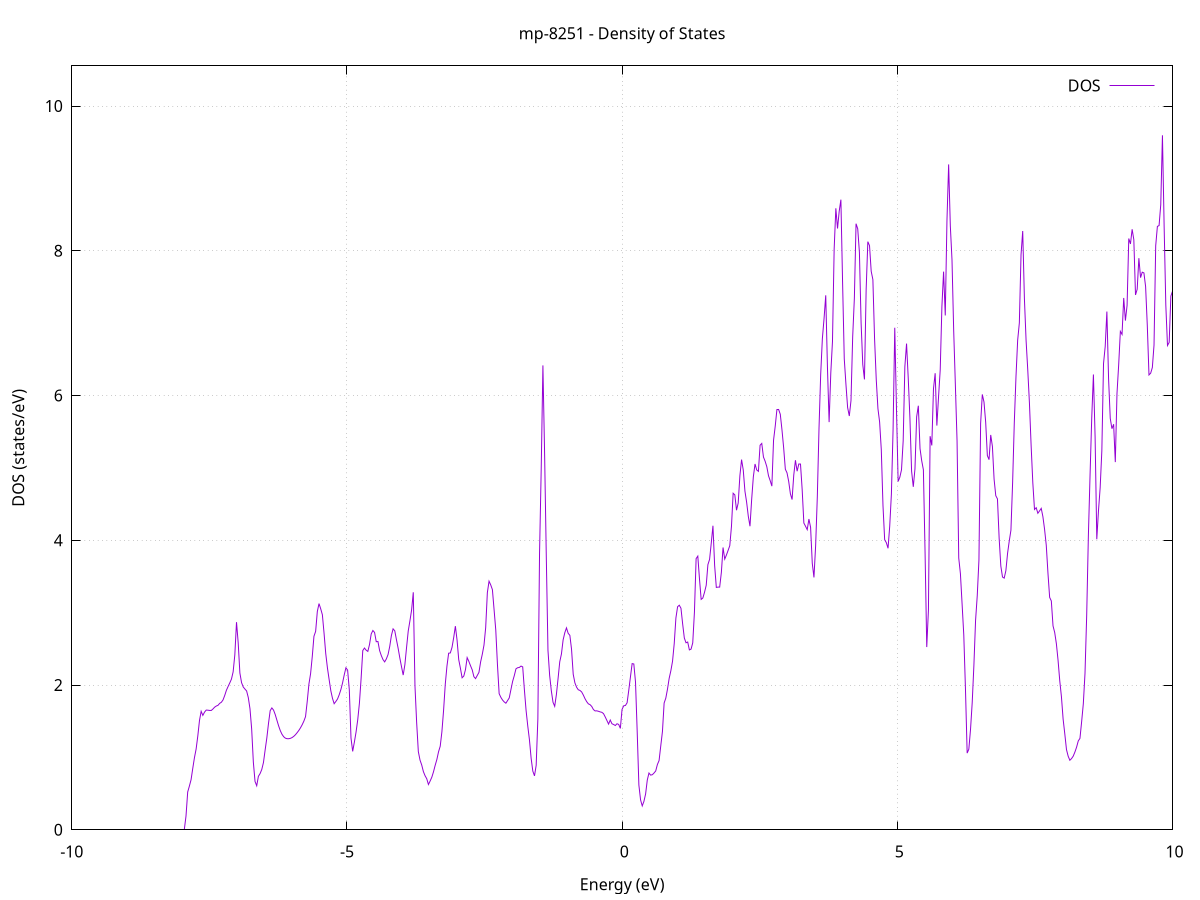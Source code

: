 set title 'mp-8251 - Density of States'
set xlabel 'Energy (eV)'
set ylabel 'DOS (states/eV)'
set grid
set xrange [-10:10]
set yrange [0:10.555]
set xzeroaxis lt -1
set terminal png size 800,600
set output 'mp-8251_dos_gnuplot.png'
plot '-' using 1:2 with lines title 'DOS'
-33.161100 0.000000
-33.130500 0.000000
-33.099900 0.000000
-33.069300 0.000000
-33.038700 0.000000
-33.008100 0.000000
-32.977500 0.000000
-32.946900 0.000000
-32.916400 0.000000
-32.885800 0.000000
-32.855200 0.000000
-32.824600 0.000000
-32.794000 0.000000
-32.763400 0.000000
-32.732800 0.000000
-32.702200 0.000000
-32.671600 0.000000
-32.641100 0.000000
-32.610500 0.000000
-32.579900 0.000000
-32.549300 0.000000
-32.518700 0.000000
-32.488100 0.000000
-32.457500 0.000000
-32.426900 0.000000
-32.396300 0.000000
-32.365700 0.000000
-32.335200 0.000000
-32.304600 0.000000
-32.274000 0.000000
-32.243400 0.000000
-32.212800 0.000000
-32.182200 0.000000
-32.151600 0.000000
-32.121000 0.000000
-32.090400 0.000000
-32.059900 0.000000
-32.029300 0.000000
-31.998700 0.000000
-31.968100 0.000000
-31.937500 0.000000
-31.906900 0.000000
-31.876300 0.000000
-31.845700 0.000000
-31.815100 0.000000
-31.784500 0.000000
-31.754000 0.000000
-31.723400 0.000000
-31.692800 0.000000
-31.662200 0.000000
-31.631600 0.000000
-31.601000 0.000000
-31.570400 0.000000
-31.539800 0.000000
-31.509200 0.000000
-31.478600 0.000000
-31.448100 0.000000
-31.417500 0.000000
-31.386900 0.000000
-31.356300 0.000000
-31.325700 0.000000
-31.295100 0.000000
-31.264500 0.000000
-31.233900 0.000000
-31.203300 0.000000
-31.172800 0.000000
-31.142200 0.000000
-31.111600 0.000000
-31.081000 0.000000
-31.050400 0.000000
-31.019800 0.000000
-30.989200 0.000000
-30.958600 0.000000
-30.928000 0.000000
-30.897400 0.000000
-30.866900 0.000000
-30.836300 0.000000
-30.805700 0.000000
-30.775100 0.000000
-30.744500 0.000000
-30.713900 0.000000
-30.683300 0.000000
-30.652700 0.000000
-30.622100 0.000000
-30.591600 0.000000
-30.561000 0.000000
-30.530400 0.000000
-30.499800 0.000000
-30.469200 0.000000
-30.438600 0.000000
-30.408000 0.000000
-30.377400 84.306200
-30.346800 0.000000
-30.316200 66.960200
-30.285700 0.000000
-30.255100 0.000000
-30.224500 0.000000
-30.193900 0.000000
-30.163300 0.000000
-30.132700 0.000000
-30.102100 0.000000
-30.071500 0.000000
-30.040900 0.000000
-30.010300 0.000000
-29.979800 0.000000
-29.949200 0.000000
-29.918600 0.000000
-29.888000 0.000000
-29.857400 0.000000
-29.826800 0.000000
-29.796200 0.000000
-29.765600 0.000000
-29.735000 0.000000
-29.704500 0.000000
-29.673900 0.000000
-29.643300 0.000000
-29.612700 0.000000
-29.582100 0.000000
-29.551500 0.000000
-29.520900 0.000000
-29.490300 0.000000
-29.459700 0.000000
-29.429100 0.000000
-29.398600 0.000000
-29.368000 0.000000
-29.337400 0.000000
-29.306800 0.000000
-29.276200 0.000000
-29.245600 0.000000
-29.215000 0.000000
-29.184400 0.000000
-29.153800 0.000000
-29.123300 0.000000
-29.092700 0.000000
-29.062100 0.000000
-29.031500 0.000000
-29.000900 0.000000
-28.970300 0.000000
-28.939700 0.000000
-28.909100 0.000000
-28.878500 0.000000
-28.847900 0.000000
-28.817400 0.000000
-28.786800 0.000000
-28.756200 0.000000
-28.725600 0.000000
-28.695000 0.000000
-28.664400 0.000000
-28.633800 0.000000
-28.603200 0.000000
-28.572600 0.000000
-28.542000 0.000000
-28.511500 0.000000
-28.480900 0.000000
-28.450300 0.000000
-28.419700 0.000000
-28.389100 0.000000
-28.358500 0.000000
-28.327900 0.000000
-28.297300 0.000000
-28.266700 0.000000
-28.236200 0.000000
-28.205600 0.000000
-28.175000 0.000000
-28.144400 0.000000
-28.113800 0.000000
-28.083200 0.000000
-28.052600 0.000000
-28.022000 0.000000
-27.991400 0.000000
-27.960800 0.000000
-27.930300 0.000000
-27.899700 0.000000
-27.869100 0.000000
-27.838500 0.000000
-27.807900 0.000000
-27.777300 0.000000
-27.746700 0.000000
-27.716100 0.000000
-27.685500 0.000000
-27.655000 0.000000
-27.624400 0.000000
-27.593800 0.000000
-27.563200 0.000000
-27.532600 0.000000
-27.502000 0.000000
-27.471400 0.000000
-27.440800 0.000000
-27.410200 0.000000
-27.379600 0.000000
-27.349100 0.000000
-27.318500 0.000000
-27.287900 0.000000
-27.257300 0.000000
-27.226700 0.000000
-27.196100 0.000000
-27.165500 0.000000
-27.134900 0.000000
-27.104300 0.000000
-27.073700 0.000000
-27.043200 0.000000
-27.012600 0.000000
-26.982000 0.000000
-26.951400 0.000000
-26.920800 0.000000
-26.890200 0.000000
-26.859600 0.000000
-26.829000 0.000000
-26.798400 0.000000
-26.767900 0.000000
-26.737300 0.000000
-26.706700 0.000000
-26.676100 0.000000
-26.645500 0.000000
-26.614900 0.000000
-26.584300 0.000000
-26.553700 0.000000
-26.523100 0.000000
-26.492500 0.000000
-26.462000 0.000000
-26.431400 0.000000
-26.400800 0.000000
-26.370200 0.000000
-26.339600 0.000000
-26.309000 0.000000
-26.278400 0.000000
-26.247800 0.000000
-26.217200 0.000000
-26.186700 0.000000
-26.156100 0.000000
-26.125500 0.000000
-26.094900 0.000000
-26.064300 0.000000
-26.033700 0.000000
-26.003100 0.000000
-25.972500 0.000000
-25.941900 0.000000
-25.911300 0.000000
-25.880800 0.000000
-25.850200 0.000000
-25.819600 0.000000
-25.789000 0.000000
-25.758400 0.000000
-25.727800 0.000000
-25.697200 0.000000
-25.666600 0.000000
-25.636000 0.000000
-25.605400 0.000000
-25.574900 0.000000
-25.544300 0.000000
-25.513700 0.000000
-25.483100 0.000000
-25.452500 0.000000
-25.421900 0.000000
-25.391300 0.000000
-25.360700 0.000000
-25.330100 0.000000
-25.299600 0.000000
-25.269000 0.000000
-25.238400 0.000000
-25.207800 0.000000
-25.177200 0.000000
-25.146600 0.000000
-25.116000 0.000000
-25.085400 0.000000
-25.054800 0.000000
-25.024200 0.000000
-24.993700 0.000000
-24.963100 0.000000
-24.932500 0.000000
-24.901900 0.000000
-24.871300 0.000000
-24.840700 0.000000
-24.810100 0.000000
-24.779500 0.000000
-24.748900 0.000000
-24.718400 0.000000
-24.687800 0.000000
-24.657200 0.000000
-24.626600 0.000000
-24.596000 0.000000
-24.565400 0.000000
-24.534800 0.000000
-24.504200 0.000000
-24.473600 0.000000
-24.443000 0.000000
-24.412500 0.000000
-24.381900 0.000000
-24.351300 0.000000
-24.320700 0.000000
-24.290100 0.000000
-24.259500 0.000000
-24.228900 0.000000
-24.198300 0.000000
-24.167700 0.000000
-24.137100 0.000000
-24.106600 0.000000
-24.076000 0.000000
-24.045400 0.000000
-24.014800 0.000000
-23.984200 0.000000
-23.953600 0.000000
-23.923000 0.000000
-23.892400 0.000000
-23.861800 0.000000
-23.831300 0.000000
-23.800700 0.000000
-23.770100 0.000000
-23.739500 0.000000
-23.708900 0.000000
-23.678300 0.000000
-23.647700 0.000000
-23.617100 0.000000
-23.586500 0.000000
-23.555900 0.000000
-23.525400 0.000000
-23.494800 0.000000
-23.464200 0.000000
-23.433600 0.000000
-23.403000 0.000000
-23.372400 0.000000
-23.341800 0.000000
-23.311200 0.000000
-23.280600 0.000000
-23.250000 0.000000
-23.219500 0.000000
-23.188900 0.000000
-23.158300 0.000000
-23.127700 0.000000
-23.097100 0.000000
-23.066500 0.000000
-23.035900 0.000000
-23.005300 0.000000
-22.974700 0.000000
-22.944200 0.000000
-22.913600 0.000000
-22.883000 0.000000
-22.852400 0.000000
-22.821800 0.000000
-22.791200 0.000000
-22.760600 0.000000
-22.730000 0.000000
-22.699400 0.000000
-22.668800 0.000000
-22.638300 0.000000
-22.607700 0.000000
-22.577100 0.000000
-22.546500 0.000000
-22.515900 0.000000
-22.485300 0.000000
-22.454700 0.000000
-22.424100 0.000000
-22.393500 0.000000
-22.363000 0.000000
-22.332400 0.000000
-22.301800 0.000000
-22.271200 0.000000
-22.240600 0.000000
-22.210000 0.000000
-22.179400 0.000000
-22.148800 0.000000
-22.118200 0.000000
-22.087600 0.000000
-22.057100 0.000000
-22.026500 0.000000
-21.995900 0.000000
-21.965300 0.000000
-21.934700 0.000000
-21.904100 0.000000
-21.873500 0.000000
-21.842900 0.000000
-21.812300 0.000000
-21.781700 0.000000
-21.751200 0.000000
-21.720600 0.000000
-21.690000 0.000000
-21.659400 0.000000
-21.628800 0.000000
-21.598200 0.000000
-21.567600 0.000000
-21.537000 0.000000
-21.506400 0.000000
-21.475900 0.000000
-21.445300 0.000000
-21.414700 0.000000
-21.384100 0.000000
-21.353500 0.000000
-21.322900 0.000000
-21.292300 0.000000
-21.261700 0.000000
-21.231100 0.000000
-21.200500 0.000000
-21.170000 0.000000
-21.139400 0.000000
-21.108800 0.000000
-21.078200 0.000000
-21.047600 0.000000
-21.017000 0.000000
-20.986400 0.000000
-20.955800 0.000000
-20.925200 0.000000
-20.894700 0.000000
-20.864100 0.000000
-20.833500 0.000000
-20.802900 0.000000
-20.772300 0.000000
-20.741700 0.000000
-20.711100 0.000000
-20.680500 0.000000
-20.649900 0.000000
-20.619300 0.000000
-20.588800 0.000000
-20.558200 0.000000
-20.527600 0.000000
-20.497000 0.000000
-20.466400 0.000000
-20.435800 0.000000
-20.405200 0.000000
-20.374600 0.000000
-20.344000 0.000000
-20.313400 0.000000
-20.282900 0.000000
-20.252300 0.000000
-20.221700 0.000000
-20.191100 0.000000
-20.160500 0.000000
-20.129900 0.000000
-20.099300 0.000000
-20.068700 0.000000
-20.038100 0.000000
-20.007600 0.000000
-19.977000 0.000000
-19.946400 0.000000
-19.915800 0.000000
-19.885200 0.000000
-19.854600 0.000000
-19.824000 0.000000
-19.793400 0.000000
-19.762800 0.000000
-19.732200 0.000000
-19.701700 0.000000
-19.671100 0.000000
-19.640500 0.000000
-19.609900 0.000000
-19.579300 0.000000
-19.548700 0.000000
-19.518100 0.000000
-19.487500 0.000000
-19.456900 0.000000
-19.426400 0.000000
-19.395800 0.000000
-19.365200 0.000000
-19.334600 0.000000
-19.304000 0.000000
-19.273400 0.000000
-19.242800 0.000000
-19.212200 0.000000
-19.181600 0.000000
-19.151000 0.000000
-19.120500 0.000000
-19.089900 0.000000
-19.059300 0.000000
-19.028700 0.000000
-18.998100 0.000000
-18.967500 0.000000
-18.936900 0.000000
-18.906300 0.000000
-18.875700 0.000000
-18.845100 0.000000
-18.814600 0.000000
-18.784000 0.000000
-18.753400 0.000000
-18.722800 0.000000
-18.692200 0.000000
-18.661600 0.000000
-18.631000 0.000000
-18.600400 0.000000
-18.569800 0.000000
-18.539300 0.000000
-18.508700 0.000000
-18.478100 0.000000
-18.447500 0.000000
-18.416900 0.000000
-18.386300 0.000000
-18.355700 0.000000
-18.325100 0.000000
-18.294500 0.000000
-18.263900 0.000000
-18.233400 0.000000
-18.202800 0.000000
-18.172200 0.000000
-18.141600 0.000000
-18.111000 0.000000
-18.080400 0.000000
-18.049800 0.000000
-18.019200 0.000000
-17.988600 0.000000
-17.958100 0.000000
-17.927500 0.000000
-17.896900 0.000000
-17.866300 0.000000
-17.835700 0.000000
-17.805100 0.000000
-17.774500 0.000000
-17.743900 0.000000
-17.713300 0.000000
-17.682700 0.000000
-17.652200 0.000000
-17.621600 0.000000
-17.591000 0.000000
-17.560400 0.000000
-17.529800 0.000000
-17.499200 0.000000
-17.468600 0.000000
-17.438000 0.000000
-17.407400 0.000000
-17.376800 0.000000
-17.346300 0.000000
-17.315700 0.000000
-17.285100 0.000000
-17.254500 0.000000
-17.223900 0.000000
-17.193300 0.000000
-17.162700 0.000000
-17.132100 0.000000
-17.101500 0.000000
-17.071000 0.000000
-17.040400 0.000000
-17.009800 0.000000
-16.979200 0.000000
-16.948600 0.000000
-16.918000 0.000000
-16.887400 0.000000
-16.856800 0.000000
-16.826200 0.000000
-16.795600 0.000000
-16.765100 0.000000
-16.734500 0.000000
-16.703900 0.000000
-16.673300 0.000000
-16.642700 0.000000
-16.612100 0.000000
-16.581500 0.000000
-16.550900 0.000000
-16.520300 0.000000
-16.489800 0.000000
-16.459200 0.000000
-16.428600 0.000000
-16.398000 0.000000
-16.367400 0.000000
-16.336800 0.000000
-16.306200 0.000000
-16.275600 0.000000
-16.245000 0.000000
-16.214400 0.000000
-16.183900 0.000000
-16.153300 0.000000
-16.122700 0.000000
-16.092100 0.000000
-16.061500 0.000000
-16.030900 0.000000
-16.000300 0.000000
-15.969700 0.000000
-15.939100 0.000000
-15.908500 0.000000
-15.878000 0.000000
-15.847400 0.000000
-15.816800 0.000000
-15.786200 0.000000
-15.755600 0.000000
-15.725000 0.000000
-15.694400 0.000000
-15.663800 0.000000
-15.633200 0.000000
-15.602700 0.000000
-15.572100 0.000000
-15.541500 0.000000
-15.510900 0.000000
-15.480300 0.000000
-15.449700 0.000000
-15.419100 0.000000
-15.388500 0.000000
-15.357900 0.000000
-15.327300 0.000000
-15.296800 0.000000
-15.266200 0.000000
-15.235600 0.000000
-15.205000 0.000000
-15.174400 0.000000
-15.143800 0.000000
-15.113200 0.000000
-15.082600 0.000000
-15.052000 0.000000
-15.021500 0.000000
-14.990900 0.000000
-14.960300 0.000000
-14.929700 0.000000
-14.899100 0.000000
-14.868500 0.000000
-14.837900 0.000000
-14.807300 0.000000
-14.776700 0.000000
-14.746100 0.000000
-14.715600 0.000000
-14.685000 0.000000
-14.654400 0.000000
-14.623800 0.000000
-14.593200 0.000000
-14.562600 0.000000
-14.532000 0.000000
-14.501400 0.000000
-14.470800 0.000000
-14.440200 0.000000
-14.409700 0.000000
-14.379100 0.000000
-14.348500 0.000000
-14.317900 0.000000
-14.287300 0.000000
-14.256700 0.000000
-14.226100 0.000000
-14.195500 0.000000
-14.164900 0.000000
-14.134400 0.000000
-14.103800 0.000000
-14.073200 0.000000
-14.042600 0.000000
-14.012000 0.000000
-13.981400 0.000000
-13.950800 0.000000
-13.920200 0.000000
-13.889600 0.000000
-13.859000 0.000000
-13.828500 0.000000
-13.797900 0.000000
-13.767300 0.000000
-13.736700 0.000000
-13.706100 0.000000
-13.675500 0.000000
-13.644900 0.000000
-13.614300 0.000000
-13.583700 0.000000
-13.553200 0.000000
-13.522600 0.000000
-13.492000 0.000000
-13.461400 0.000000
-13.430800 0.000000
-13.400200 0.000000
-13.369600 0.000000
-13.339000 0.000000
-13.308400 0.000000
-13.277800 0.000000
-13.247300 0.000000
-13.216700 0.000000
-13.186100 0.000000
-13.155500 0.000000
-13.124900 0.000000
-13.094300 0.000000
-13.063700 0.000000
-13.033100 0.000000
-13.002500 0.000000
-12.971900 0.000000
-12.941400 0.000000
-12.910800 0.000000
-12.880200 0.000000
-12.849600 0.000000
-12.819000 0.000000
-12.788400 0.000000
-12.757800 0.000000
-12.727200 0.000000
-12.696600 0.000000
-12.666100 0.000000
-12.635500 0.000000
-12.604900 0.000000
-12.574300 0.000000
-12.543700 0.000000
-12.513100 0.000000
-12.482500 0.000000
-12.451900 0.000000
-12.421300 0.000000
-12.390700 0.000000
-12.360200 0.000000
-12.329600 0.000000
-12.299000 0.000000
-12.268400 0.000000
-12.237800 0.000000
-12.207200 0.000000
-12.176600 0.000000
-12.146000 0.000000
-12.115400 0.000000
-12.084900 0.000000
-12.054300 0.000000
-12.023700 0.000000
-11.993100 0.000000
-11.962500 0.000000
-11.931900 0.000000
-11.901300 0.000000
-11.870700 0.000000
-11.840100 0.000000
-11.809500 0.000000
-11.779000 0.000000
-11.748400 0.000000
-11.717800 0.000000
-11.687200 0.000000
-11.656600 0.000000
-11.626000 0.000000
-11.595400 0.000000
-11.564800 0.000000
-11.534200 0.000000
-11.503600 0.000000
-11.473100 0.000000
-11.442500 0.000000
-11.411900 0.000000
-11.381300 0.000000
-11.350700 0.000000
-11.320100 0.000000
-11.289500 0.000000
-11.258900 0.000000
-11.228300 0.000000
-11.197800 0.000000
-11.167200 0.000000
-11.136600 0.000000
-11.106000 0.000000
-11.075400 0.000000
-11.044800 0.000000
-11.014200 0.000000
-10.983600 0.000000
-10.953000 0.000000
-10.922400 0.000000
-10.891900 0.000000
-10.861300 0.000000
-10.830700 0.000000
-10.800100 0.000000
-10.769500 0.000000
-10.738900 0.000000
-10.708300 0.000000
-10.677700 0.000000
-10.647100 0.000000
-10.616600 0.000000
-10.586000 0.000000
-10.555400 0.000000
-10.524800 0.000000
-10.494200 0.000000
-10.463600 0.000000
-10.433000 0.000000
-10.402400 0.000000
-10.371800 0.000000
-10.341200 0.000000
-10.310700 0.000000
-10.280100 0.000000
-10.249500 0.000000
-10.218900 0.000000
-10.188300 0.000000
-10.157700 0.000000
-10.127100 0.000000
-10.096500 0.000000
-10.065900 0.000000
-10.035300 0.000000
-10.004800 0.000000
-9.974200 0.000000
-9.943600 0.000000
-9.913000 0.000000
-9.882400 0.000000
-9.851800 0.000000
-9.821200 0.000000
-9.790600 0.000000
-9.760000 0.000000
-9.729500 0.000000
-9.698900 0.000000
-9.668300 0.000000
-9.637700 0.000000
-9.607100 0.000000
-9.576500 0.000000
-9.545900 0.000000
-9.515300 0.000000
-9.484700 0.000000
-9.454100 0.000000
-9.423600 0.000000
-9.393000 0.000000
-9.362400 0.000000
-9.331800 0.000000
-9.301200 0.000000
-9.270600 0.000000
-9.240000 0.000000
-9.209400 0.000000
-9.178800 0.000000
-9.148300 0.000000
-9.117700 0.000000
-9.087100 0.000000
-9.056500 0.000000
-9.025900 0.000000
-8.995300 0.000000
-8.964700 0.000000
-8.934100 0.000000
-8.903500 0.000000
-8.872900 0.000000
-8.842400 0.000000
-8.811800 0.000000
-8.781200 0.000000
-8.750600 0.000000
-8.720000 0.000000
-8.689400 0.000000
-8.658800 0.000000
-8.628200 0.000000
-8.597600 0.000000
-8.567000 0.000000
-8.536500 0.000000
-8.505900 0.000000
-8.475300 0.000000
-8.444700 0.000000
-8.414100 0.000000
-8.383500 0.000000
-8.352900 0.000000
-8.322300 0.000000
-8.291700 0.000000
-8.261200 0.000000
-8.230600 0.000000
-8.200000 0.000000
-8.169400 0.000000
-8.138800 0.000000
-8.108200 0.000000
-8.077600 0.000000
-8.047000 0.000000
-8.016400 0.000000
-7.985800 0.000000
-7.955300 0.004500
-7.924700 0.189500
-7.894100 0.522000
-7.863500 0.603300
-7.832900 0.691100
-7.802300 0.846000
-7.771700 0.994900
-7.741100 1.114700
-7.710500 1.295800
-7.680000 1.508800
-7.649400 1.636700
-7.618800 1.580400
-7.588200 1.625700
-7.557600 1.653700
-7.527000 1.652600
-7.496400 1.648700
-7.465800 1.648500
-7.435200 1.669000
-7.404600 1.694000
-7.374100 1.709800
-7.343500 1.719800
-7.312900 1.746700
-7.282300 1.761900
-7.251700 1.794600
-7.221100 1.856300
-7.190500 1.927800
-7.159900 1.979900
-7.129300 2.029400
-7.098700 2.082500
-7.068200 2.182800
-7.037600 2.417500
-7.007000 2.868800
-6.976400 2.582800
-6.945800 2.166200
-6.915200 2.032500
-6.884600 1.973000
-6.854000 1.944600
-6.823400 1.917900
-6.792900 1.826400
-6.762300 1.671900
-6.731700 1.393100
-6.701100 0.934300
-6.670500 0.667600
-6.639900 0.608400
-6.609300 0.738800
-6.578700 0.776200
-6.548100 0.832900
-6.517500 0.928800
-6.487000 1.101800
-6.456400 1.267800
-6.425800 1.469600
-6.395200 1.646300
-6.364600 1.683700
-6.334000 1.653700
-6.303400 1.591500
-6.272800 1.513600
-6.242200 1.436400
-6.211700 1.370000
-6.181100 1.320000
-6.150500 1.286000
-6.119900 1.266400
-6.089300 1.258400
-6.058700 1.257900
-6.028100 1.263300
-5.997500 1.274000
-5.966900 1.290800
-5.936300 1.313200
-5.905800 1.341400
-5.875200 1.372300
-5.844600 1.408700
-5.814000 1.451200
-5.783400 1.500500
-5.752800 1.563600
-5.722200 1.772400
-5.691600 2.012500
-5.661000 2.157800
-5.630400 2.394400
-5.599900 2.673800
-5.569300 2.741300
-5.538700 3.015500
-5.508100 3.125100
-5.477500 3.054300
-5.446900 2.971100
-5.416300 2.715200
-5.385700 2.434900
-5.355100 2.236700
-5.324600 2.078400
-5.294000 1.923300
-5.263400 1.816700
-5.232800 1.742000
-5.202200 1.772700
-5.171600 1.806800
-5.141000 1.865700
-5.110400 1.937900
-5.079800 2.030200
-5.049200 2.142300
-5.018700 2.238500
-4.988100 2.205400
-4.957500 1.935900
-4.926900 1.268600
-4.896300 1.082900
-4.865700 1.209900
-4.835100 1.348700
-4.804500 1.519700
-4.773900 1.748600
-4.743400 2.087500
-4.712800 2.476000
-4.682200 2.511100
-4.651600 2.481700
-4.621000 2.464700
-4.590400 2.559900
-4.559800 2.705700
-4.529200 2.753600
-4.498600 2.726800
-4.468000 2.598500
-4.437500 2.601400
-4.406900 2.476100
-4.376300 2.407300
-4.345700 2.352000
-4.315100 2.319800
-4.284500 2.360900
-4.253900 2.420400
-4.223300 2.532000
-4.192700 2.683500
-4.162100 2.776400
-4.131600 2.749100
-4.101000 2.626500
-4.070400 2.508200
-4.039800 2.374900
-4.009200 2.253700
-3.978600 2.137500
-3.948000 2.279700
-3.917400 2.517700
-3.886800 2.746600
-3.856300 2.886300
-3.825700 3.036100
-3.795100 3.281700
-3.764500 1.990600
-3.733900 1.482000
-3.703300 1.080200
-3.672700 0.963000
-3.642100 0.895800
-3.611500 0.803800
-3.580900 0.746600
-3.550400 0.705100
-3.519800 0.625500
-3.489200 0.673200
-3.458600 0.725700
-3.428000 0.800000
-3.397400 0.890200
-3.366800 0.970500
-3.336200 1.077500
-3.305600 1.154600
-3.275100 1.354100
-3.244500 1.649400
-3.213900 2.009900
-3.183300 2.261400
-3.152700 2.439600
-3.122100 2.443400
-3.091500 2.519500
-3.060900 2.655100
-3.030300 2.814000
-2.999700 2.620500
-2.969200 2.350300
-2.938600 2.231800
-2.908000 2.100100
-2.877400 2.123800
-2.846800 2.213100
-2.816200 2.378700
-2.785600 2.326800
-2.755000 2.266500
-2.724400 2.210200
-2.693800 2.115200
-2.663300 2.088800
-2.632700 2.131900
-2.602100 2.174700
-2.571500 2.319500
-2.540900 2.425900
-2.510300 2.551800
-2.479700 2.792900
-2.449100 3.276700
-2.418500 3.434700
-2.388000 3.383600
-2.357400 3.318200
-2.326800 3.040000
-2.296200 2.759300
-2.265600 2.280800
-2.235000 1.880700
-2.204400 1.830700
-2.173800 1.793500
-2.143200 1.766900
-2.112600 1.748900
-2.082100 1.785200
-2.051500 1.822100
-2.020900 1.936600
-1.990300 2.049200
-1.959700 2.130300
-1.929100 2.224200
-1.898500 2.239100
-1.867900 2.243100
-1.837300 2.261800
-1.806800 2.250900
-1.776200 1.934600
-1.745600 1.649800
-1.715000 1.434500
-1.684400 1.242800
-1.653800 0.988700
-1.623200 0.810800
-1.592600 0.744800
-1.562000 0.891000
-1.531400 1.531900
-1.500900 3.819200
-1.470300 4.997900
-1.439700 6.416700
-1.409100 5.203000
-1.378500 3.789300
-1.347900 2.481200
-1.317300 2.133200
-1.286700 1.920100
-1.256100 1.761600
-1.225500 1.705900
-1.195000 1.866700
-1.164400 2.088400
-1.133800 2.321100
-1.103200 2.428700
-1.072600 2.622900
-1.042000 2.722800
-1.011400 2.789800
-0.980800 2.714500
-0.950200 2.686800
-0.919700 2.496300
-0.889100 2.148800
-0.858500 2.030000
-0.827900 1.970300
-0.797300 1.934700
-0.766700 1.925300
-0.736100 1.904900
-0.705500 1.862000
-0.674900 1.811300
-0.644300 1.770300
-0.613800 1.740000
-0.583200 1.729000
-0.552600 1.704200
-0.522000 1.661300
-0.491400 1.642300
-0.460800 1.643300
-0.430200 1.637100
-0.399600 1.628700
-0.369000 1.623100
-0.338500 1.604800
-0.307900 1.559700
-0.277300 1.510700
-0.246700 1.460400
-0.216100 1.516200
-0.185500 1.465400
-0.154900 1.454300
-0.124300 1.440700
-0.093700 1.465000
-0.063100 1.456000
-0.032600 1.401100
-0.002000 1.662600
0.028600 1.713300
0.059200 1.717200
0.089800 1.754200
0.120400 1.928100
0.151000 2.114200
0.181600 2.296100
0.212200 2.290800
0.242800 2.041700
0.273300 1.359900
0.303900 0.618700
0.334500 0.414400
0.365100 0.329800
0.395700 0.392300
0.426300 0.494700
0.456900 0.687900
0.487500 0.783900
0.518100 0.755100
0.548600 0.760900
0.579200 0.784300
0.609800 0.812500
0.640400 0.901700
0.671000 0.956200
0.701600 1.158500
0.732200 1.358000
0.762800 1.751300
0.793400 1.818800
0.824000 1.943700
0.854500 2.092500
0.885100 2.197500
0.915700 2.329300
0.946300 2.571800
0.976900 2.926500
1.007500 3.082000
1.038100 3.102700
1.068700 3.060800
1.099300 2.844600
1.129800 2.649900
1.160400 2.583900
1.191000 2.594200
1.221600 2.485300
1.252200 2.496000
1.282800 2.582300
1.313400 3.006000
1.344000 3.746600
1.374600 3.781400
1.405200 3.465800
1.435700 3.183400
1.466300 3.202400
1.496900 3.281600
1.527500 3.378100
1.558100 3.663200
1.588700 3.735900
1.619300 3.961200
1.649900 4.201000
1.680500 3.653200
1.711100 3.348800
1.741600 3.352800
1.772200 3.353300
1.802800 3.555800
1.833400 3.900500
1.864000 3.739800
1.894600 3.795800
1.925200 3.860000
1.955800 3.925900
1.986400 4.192500
2.016900 4.650000
2.047500 4.627600
2.078100 4.415500
2.108700 4.515000
2.139300 4.890400
2.169900 5.115100
2.200500 4.971300
2.231100 4.679300
2.261700 4.527200
2.292300 4.331800
2.322800 4.194100
2.353400 4.563800
2.384000 4.877400
2.414600 5.054000
2.445200 4.971800
2.475800 4.952400
2.506400 5.313400
2.537000 5.338200
2.567600 5.150500
2.598100 5.091800
2.628700 5.016200
2.659300 4.891300
2.689900 4.823900
2.720500 4.748000
2.751100 5.383100
2.781700 5.577500
2.812300 5.806600
2.842900 5.807500
2.873500 5.741600
2.904000 5.526400
2.934600 5.278900
2.965200 4.981700
2.995800 4.931600
3.026400 4.812900
3.057000 4.642900
3.087600 4.562800
3.118200 4.899900
3.148800 5.106000
3.179400 4.954400
3.209900 5.054000
3.240500 5.053900
3.271100 4.699500
3.301700 4.238500
3.332300 4.193700
3.362900 4.146900
3.393500 4.293600
3.424100 4.178400
3.454700 3.682000
3.485200 3.486900
3.515800 3.926800
3.546400 4.602700
3.577000 5.546700
3.607600 6.293400
3.638200 6.787500
3.668800 7.064200
3.699400 7.384600
3.730000 6.400100
3.760600 5.632800
3.791100 6.310400
3.821700 6.744700
3.852300 8.023900
3.882900 8.587300
3.913500 8.307800
3.944100 8.546700
3.974700 8.706500
4.005300 7.567800
4.035900 6.507100
4.066400 6.154500
4.097000 5.833400
4.127600 5.717300
4.158200 5.930500
4.188800 6.810700
4.219400 7.342500
4.250000 8.374200
4.280600 8.303900
4.311200 7.979100
4.341800 7.004900
4.372300 6.427900
4.402900 6.222900
4.433500 7.459700
4.464100 8.126100
4.494700 8.071600
4.525300 7.717000
4.555900 7.601400
4.586500 6.788300
4.617100 6.221500
4.647700 5.819400
4.678200 5.635300
4.708800 5.252100
4.739400 4.481400
4.770000 4.007000
4.800600 3.966600
4.831200 3.889400
4.861800 4.194800
4.892400 4.638200
4.923000 5.530200
4.953500 6.936400
4.984100 5.834100
5.014700 4.812600
5.045300 4.870500
5.075900 4.973700
5.106500 5.374300
5.137100 6.400000
5.167700 6.717700
5.198300 6.241700
5.228900 5.691800
5.259400 4.954000
5.290000 4.738700
5.320600 4.986600
5.351200 5.706700
5.381800 5.859000
5.412400 5.268300
5.443000 5.099400
5.473600 4.974400
5.504200 3.828800
5.534700 2.524700
5.565300 3.034600
5.595900 5.438200
5.626500 5.310700
5.657100 6.094100
5.687700 6.308500
5.718300 5.584500
5.748900 5.979100
5.779500 6.355500
5.810100 7.231800
5.840600 7.712500
5.871200 7.106400
5.901800 8.412700
5.932400 9.193200
5.963000 8.344900
5.993600 7.873300
6.024200 6.897200
6.054800 6.145400
6.085400 5.371800
6.116000 3.754900
6.146500 3.538500
6.177100 3.117200
6.207700 2.689600
6.238300 1.941800
6.268900 1.059300
6.299500 1.113700
6.330100 1.387300
6.360700 1.756500
6.391300 2.271700
6.421800 2.894100
6.452400 3.234800
6.483000 3.726300
6.513600 5.614800
6.544200 6.015600
6.574800 5.910400
6.605400 5.632300
6.636000 5.170500
6.666600 5.114000
6.697200 5.455500
6.727700 5.296500
6.758300 4.844800
6.788900 4.616400
6.819500 4.571700
6.850100 4.028800
6.880700 3.644100
6.911300 3.492100
6.941900 3.477200
6.972500 3.580200
7.003100 3.818900
7.033600 3.988200
7.064200 4.139000
7.094800 4.793100
7.125400 5.623000
7.156000 6.259200
7.186600 6.764000
7.217200 7.003300
7.247800 7.944100
7.278400 8.273300
7.308900 7.345600
7.339500 6.763500
7.370100 6.352900
7.400700 5.893700
7.431300 5.308000
7.461900 4.794800
7.492500 4.426100
7.523100 4.450400
7.553700 4.373400
7.584300 4.406100
7.614800 4.441100
7.645400 4.325600
7.676000 4.149000
7.706600 3.929400
7.737200 3.544600
7.767800 3.211400
7.798400 3.161500
7.829000 2.817400
7.859600 2.725800
7.890100 2.570900
7.920700 2.341200
7.951300 2.060200
7.981900 1.838200
8.012500 1.529800
8.043100 1.324900
8.073700 1.108000
8.104300 1.016700
8.134900 0.960400
8.165500 0.983600
8.196000 1.017100
8.226600 1.073600
8.257200 1.141100
8.287800 1.227500
8.318400 1.262900
8.349000 1.492800
8.379600 1.741300
8.410200 2.161500
8.440800 2.961300
8.471400 4.061900
8.501900 4.897300
8.532500 5.691300
8.563100 6.291300
8.593700 5.427000
8.624300 4.014500
8.654900 4.406200
8.685500 4.723300
8.716100 5.235800
8.746700 6.441100
8.777200 6.677000
8.807800 7.160400
8.838400 6.234500
8.869000 5.684200
8.899600 5.541800
8.930200 5.603400
8.960800 5.080500
8.991400 6.026800
9.022000 6.424600
9.052600 6.886300
9.083100 6.844600
9.113700 7.348200
9.144300 7.035300
9.174900 7.245700
9.205500 8.169500
9.236100 8.094600
9.266700 8.297600
9.297300 8.153600
9.327900 7.390000
9.358400 7.468800
9.389000 7.898400
9.419600 7.629000
9.450200 7.704400
9.480800 7.694200
9.511400 7.504900
9.542000 6.970000
9.572600 6.284900
9.603200 6.308500
9.633800 6.387000
9.664300 6.696200
9.694900 8.070300
9.725500 8.337200
9.756100 8.348300
9.786700 8.636800
9.817300 9.595600
9.847900 8.342800
9.878500 7.249900
9.909100 6.691400
9.939700 6.734200
9.970200 7.374000
10.000800 7.443000
10.031400 7.583200
10.062000 6.870100
10.092600 6.738400
10.123200 6.424500
10.153800 6.234400
10.184400 6.255800
10.215000 6.525400
10.245500 7.350000
10.276100 6.964200
10.306700 7.155000
10.337300 7.516000
10.367900 7.470100
10.398500 6.016200
10.429100 6.143200
10.459700 7.352400
10.490300 9.039200
10.520900 9.485800
10.551400 9.107300
10.582000 8.415300
10.612600 7.378400
10.643200 6.602100
10.673800 6.909800
10.704400 8.506400
10.735000 8.047100
10.765600 7.181400
10.796200 7.298100
10.826700 7.401600
10.857300 7.844600
10.887900 9.176900
10.918500 10.236100
10.949100 10.166300
10.979700 10.629900
11.010300 9.839000
11.040900 9.861600
11.071500 9.040800
11.102100 8.556400
11.132600 8.660300
11.163200 8.588700
11.193800 8.690500
11.224400 9.133800
11.255000 8.792500
11.285600 9.124000
11.316200 9.739000
11.346800 7.649000
11.377400 7.418500
11.408000 7.609100
11.438500 8.509900
11.469100 7.871500
11.499700 7.330900
11.530300 6.859300
11.560900 6.650600
11.591500 6.147100
11.622100 5.603100
11.652700 4.951800
11.683300 4.998800
11.713800 5.771500
11.744400 6.829800
11.775000 7.464500
11.805600 6.731200
11.836200 6.070900
11.866800 5.689200
11.897400 5.257400
11.928000 4.725200
11.958600 5.290600
11.989200 5.802200
12.019700 6.112100
12.050300 6.700800
12.080900 6.824800
12.111500 7.031100
12.142100 6.613600
12.172700 6.514100
12.203300 6.164100
12.233900 5.642700
12.264500 5.323900
12.295000 5.272600
12.325600 5.026000
12.356200 4.529300
12.386800 3.984700
12.417400 3.617500
12.448000 3.542100
12.478600 3.452200
12.509200 3.488700
12.539800 3.568300
12.570400 3.936600
12.600900 3.951500
12.631500 4.455700
12.662100 4.876100
12.692700 4.713400
12.723300 4.802300
12.753900 4.898800
12.784500 5.175500
12.815100 5.282500
12.845700 5.181600
12.876300 4.849600
12.906800 5.129400
12.937400 4.611700
12.968000 4.197000
12.998600 3.858900
13.029200 3.773200
13.059800 4.378200
13.090400 4.521900
13.121000 4.676700
13.151600 4.803800
13.182100 4.213100
13.212700 3.670500
13.243300 3.406600
13.273900 3.253400
13.304500 3.113800
13.335100 2.898600
13.365700 2.739600
13.396300 2.654500
13.426900 2.612700
13.457500 2.580900
13.488000 2.603300
13.518600 2.787900
13.549200 3.004200
13.579800 3.350200
13.610400 3.538900
13.641000 3.685500
13.671600 4.079000
13.702200 5.023800
13.732800 4.781300
13.763300 4.871600
13.793900 5.059300
13.824500 5.359500
13.855100 5.578600
13.885700 5.641300
13.916300 5.513100
13.946900 5.462600
13.977500 4.950200
14.008100 4.586500
14.038700 4.226200
14.069200 3.969500
14.099800 3.977200
14.130400 4.147700
14.161000 4.542400
14.191600 5.295000
14.222200 5.849400
14.252800 6.422500
14.283400 6.445100
14.314000 6.238100
14.344600 6.041600
14.375100 5.629900
14.405700 5.466500
14.436300 5.035500
14.466900 4.391900
14.497500 4.045400
14.528100 4.209900
14.558700 4.592700
14.589300 4.827600
14.619900 5.393300
14.650400 5.820000
14.681000 5.733100
14.711600 5.362000
14.742200 5.040600
14.772800 4.897700
14.803400 4.688000
14.834000 4.654400
14.864600 4.730100
14.895200 5.073400
14.925800 5.285000
14.956300 5.671700
14.986900 5.578900
15.017500 5.161300
15.048100 4.941100
15.078700 4.493000
15.109300 4.568400
15.139900 4.573000
15.170500 4.529200
15.201100 4.460600
15.231600 4.497100
15.262200 4.568700
15.292800 4.613100
15.323400 4.888700
15.354000 5.071300
15.384600 5.389500
15.415200 5.504200
15.445800 5.629100
15.476400 5.796400
15.507000 6.250400
15.537500 6.263300
15.568100 6.137200
15.598700 5.988700
15.629300 5.847900
15.659900 5.872300
15.690500 5.676800
15.721100 5.395300
15.751700 4.968000
15.782300 4.649500
15.812900 4.545700
15.843400 4.636400
15.874000 4.898600
15.904600 5.285800
15.935200 5.299200
15.965800 5.519100
15.996400 5.465800
16.027000 5.484400
16.057600 5.451400
16.088200 5.693200
16.118700 5.644900
16.149300 4.800900
16.179900 4.176500
16.210500 4.013000
16.241100 4.380900
16.271700 5.156000
16.302300 6.144400
16.332900 6.874300
16.363500 7.189300
16.394100 7.738900
16.424600 7.332300
16.455200 6.934500
16.485800 6.414900
16.516400 6.206500
16.547000 6.045600
16.577600 5.889000
16.608200 5.814900
16.638800 5.661200
16.669400 6.078600
16.699900 6.127400
16.730500 5.480800
16.761100 4.940100
16.791700 4.494800
16.822300 4.193600
16.852900 4.392100
16.883500 4.819900
16.914100 4.917300
16.944700 5.254400
16.975300 5.453300
17.005800 5.271500
17.036400 5.260800
17.067000 5.558700
17.097600 5.301500
17.128200 5.461500
17.158800 5.884900
17.189400 5.932800
17.220000 5.811900
17.250600 5.564600
17.281200 5.462900
17.311700 5.470500
17.342300 5.727000
17.372900 5.628700
17.403500 5.373600
17.434100 4.933200
17.464700 4.565400
17.495300 4.258000
17.525900 3.981400
17.556500 4.163000
17.587000 4.385400
17.617600 4.385000
17.648200 4.662900
17.678800 5.043400
17.709400 5.234300
17.740000 5.629800
17.770600 5.632500
17.801200 5.503700
17.831800 5.717800
17.862400 5.618700
17.892900 5.454200
17.923500 5.470300
17.954100 5.310400
17.984700 5.397600
18.015300 5.411600
18.045900 5.585700
18.076500 5.848200
18.107100 6.274800
18.137700 6.751400
18.168200 7.175000
18.198800 7.054800
18.229400 6.543300
18.260000 6.050600
18.290600 5.929000
18.321200 5.757200
18.351800 5.787800
18.382400 5.844400
18.413000 5.849600
18.443600 5.880300
18.474100 5.892900
18.504700 6.004500
18.535300 5.783500
18.565900 5.306000
18.596500 5.400900
18.627100 5.229500
18.657700 5.240800
18.688300 5.611000
18.718900 6.002900
18.749500 6.352600
18.780000 6.796600
18.810600 6.971200
18.841200 6.729000
18.871800 6.470400
18.902400 6.215500
18.933000 5.736000
18.963600 5.442000
18.994200 5.275800
19.024800 5.287700
19.055300 5.603500
19.085900 5.714200
19.116500 5.363300
19.147100 5.373300
19.177700 5.369600
19.208300 5.451100
19.238900 5.628300
19.269500 6.122100
19.300100 6.216400
19.330700 6.320100
19.361200 6.226900
19.391800 6.181500
19.422400 6.140000
19.453000 6.280500
19.483600 6.630800
19.514200 6.674900
19.544800 6.890000
19.575400 6.648800
19.606000 6.238900
19.636500 6.285400
19.667100 6.086200
19.697700 5.645500
19.728300 5.425100
19.758900 5.557600
19.789500 5.521600
19.820100 5.788800
19.850700 6.064000
19.881300 6.196700
19.911900 6.228500
19.942400 6.477200
19.973000 6.721800
20.003600 6.607900
20.034200 6.380100
20.064800 6.647600
20.095400 7.041700
20.126000 6.709500
20.156600 6.472600
20.187200 6.125600
20.217800 5.975500
20.248300 5.933800
20.278900 5.885600
20.309500 5.991800
20.340100 6.121200
20.370700 6.181000
20.401300 6.679200
20.431900 6.570200
20.462500 6.731800
20.493100 6.783000
20.523600 6.581100
20.554200 6.544100
20.584800 6.467300
20.615400 6.027500
20.646000 5.902400
20.676600 5.965000
20.707200 6.104800
20.737800 6.100600
20.768400 5.701800
20.799000 5.508000
20.829500 5.642500
20.860100 5.712300
20.890700 5.719200
20.921300 5.667300
20.951900 5.524800
20.982500 5.492700
21.013100 5.527400
21.043700 5.707500
21.074300 5.792500
21.104800 5.397700
21.135400 5.279700
21.166000 5.461000
21.196600 5.584200
21.227200 5.491600
21.257800 5.608200
21.288400 6.033600
21.319000 5.974100
21.349600 5.841100
21.380200 5.448800
21.410700 5.504100
21.441300 5.455400
21.471900 5.642700
21.502500 5.735200
21.533100 6.093900
21.563700 6.576800
21.594300 6.556200
21.624900 6.431400
21.655500 6.368000
21.686100 6.428900
21.716600 6.179100
21.747200 6.389100
21.777800 6.340200
21.808400 6.507200
21.839000 6.241300
21.869600 5.723400
21.900200 5.560100
21.930800 5.578700
21.961400 5.579600
21.991900 5.642800
22.022500 6.058900
22.053100 6.393100
22.083700 6.355500
22.114300 6.268500
22.144900 6.136600
22.175500 6.161000
22.206100 6.252800
22.236700 6.422200
22.267300 6.358000
22.297800 6.347500
22.328400 6.007400
22.359000 5.799700
22.389600 5.518000
22.420200 5.787700
22.450800 5.645500
22.481400 5.641400
22.512000 5.753800
22.542600 5.996400
22.573100 6.431300
22.603700 6.699300
22.634300 6.683800
22.664900 7.166500
22.695500 7.430100
22.726100 7.268000
22.756700 7.086300
22.787300 6.857400
22.817900 6.882900
22.848500 6.741500
22.879000 6.578600
22.909600 6.374000
22.940200 6.467900
22.970800 6.658200
23.001400 6.706500
23.032000 6.911400
23.062600 7.145300
23.093200 7.154700
23.123800 6.969100
23.154400 6.899800
23.184900 6.226900
23.215500 6.316600
23.246100 6.539800
23.276700 7.105200
23.307300 7.016700
23.337900 6.523300
23.368500 6.715500
23.399100 6.783800
23.429700 6.874300
23.460200 6.892700
23.490800 6.694800
23.521400 6.790500
23.552000 6.643400
23.582600 6.519600
23.613200 6.412400
23.643800 6.307500
23.674400 6.262200
23.705000 6.312800
23.735600 6.375700
23.766100 6.311200
23.796700 6.249100
23.827300 6.319100
23.857900 6.476500
23.888500 6.377700
23.919100 6.059400
23.949700 5.814600
23.980300 5.767100
24.010900 5.957100
24.041400 5.935500
24.072000 6.187300
24.102600 6.156500
24.133200 5.904000
24.163800 5.703800
24.194400 5.145300
24.225000 4.765900
24.255600 4.810300
24.286200 4.670500
24.316800 4.657900
24.347300 4.580900
24.377900 4.319600
24.408500 3.900900
24.439100 3.483600
24.469700 3.103400
24.500300 2.697700
24.530900 2.373500
24.561500 2.042600
24.592100 1.743000
24.622700 1.598800
24.653200 1.518200
24.683800 1.500900
24.714400 1.415900
24.745000 1.367700
24.775600 1.264900
24.806200 1.171900
24.836800 1.168700
24.867400 0.857700
24.898000 0.684000
24.928500 0.362200
24.959100 0.262100
24.989700 0.204400
25.020300 0.157200
25.050900 0.118600
25.081500 0.088700
25.112100 0.064100
25.142700 0.042100
25.173300 0.023000
25.203900 0.008100
25.234400 0.000100
25.265000 0.000000
25.295600 0.000000
25.326200 0.000000
25.356800 0.000000
25.387400 0.000000
25.418000 0.000000
25.448600 0.000000
25.479200 0.000000
25.509700 0.000000
25.540300 0.000000
25.570900 0.000000
25.601500 0.000000
25.632100 0.000000
25.662700 0.000000
25.693300 0.000000
25.723900 0.000000
25.754500 0.000000
25.785100 0.000000
25.815600 0.000000
25.846200 0.000000
25.876800 0.000000
25.907400 0.000000
25.938000 0.000000
25.968600 0.000000
25.999200 0.000000
26.029800 0.000000
26.060400 0.000000
26.091000 0.000000
26.121500 0.000000
26.152100 0.000000
26.182700 0.000000
26.213300 0.000000
26.243900 0.000000
26.274500 0.000000
26.305100 0.000000
26.335700 0.000000
26.366300 0.000000
26.396800 0.000000
26.427400 0.000000
26.458000 0.000000
26.488600 0.000000
26.519200 0.000000
26.549800 0.000000
26.580400 0.000000
26.611000 0.000000
26.641600 0.000000
26.672200 0.000000
26.702700 0.000000
26.733300 0.000000
26.763900 0.000000
26.794500 0.000000
26.825100 0.000000
26.855700 0.000000
26.886300 0.000000
26.916900 0.000000
26.947500 0.000000
26.978000 0.000000
27.008600 0.000000
27.039200 0.000000
27.069800 0.000000
27.100400 0.000000
27.131000 0.000000
27.161600 0.000000
27.192200 0.000000
27.222800 0.000000
27.253400 0.000000
27.283900 0.000000
27.314500 0.000000
27.345100 0.000000
27.375700 0.000000
27.406300 0.000000
27.436900 0.000000
27.467500 0.000000
27.498100 0.000000
27.528700 0.000000
27.559300 0.000000
27.589800 0.000000
27.620400 0.000000
27.651000 0.000000
27.681600 0.000000
27.712200 0.000000
27.742800 0.000000
27.773400 0.000000
27.804000 0.000000
27.834600 0.000000
27.865100 0.000000
27.895700 0.000000
27.926300 0.000000
27.956900 0.000000
27.987500 0.000000
28.018100 0.000000
e
